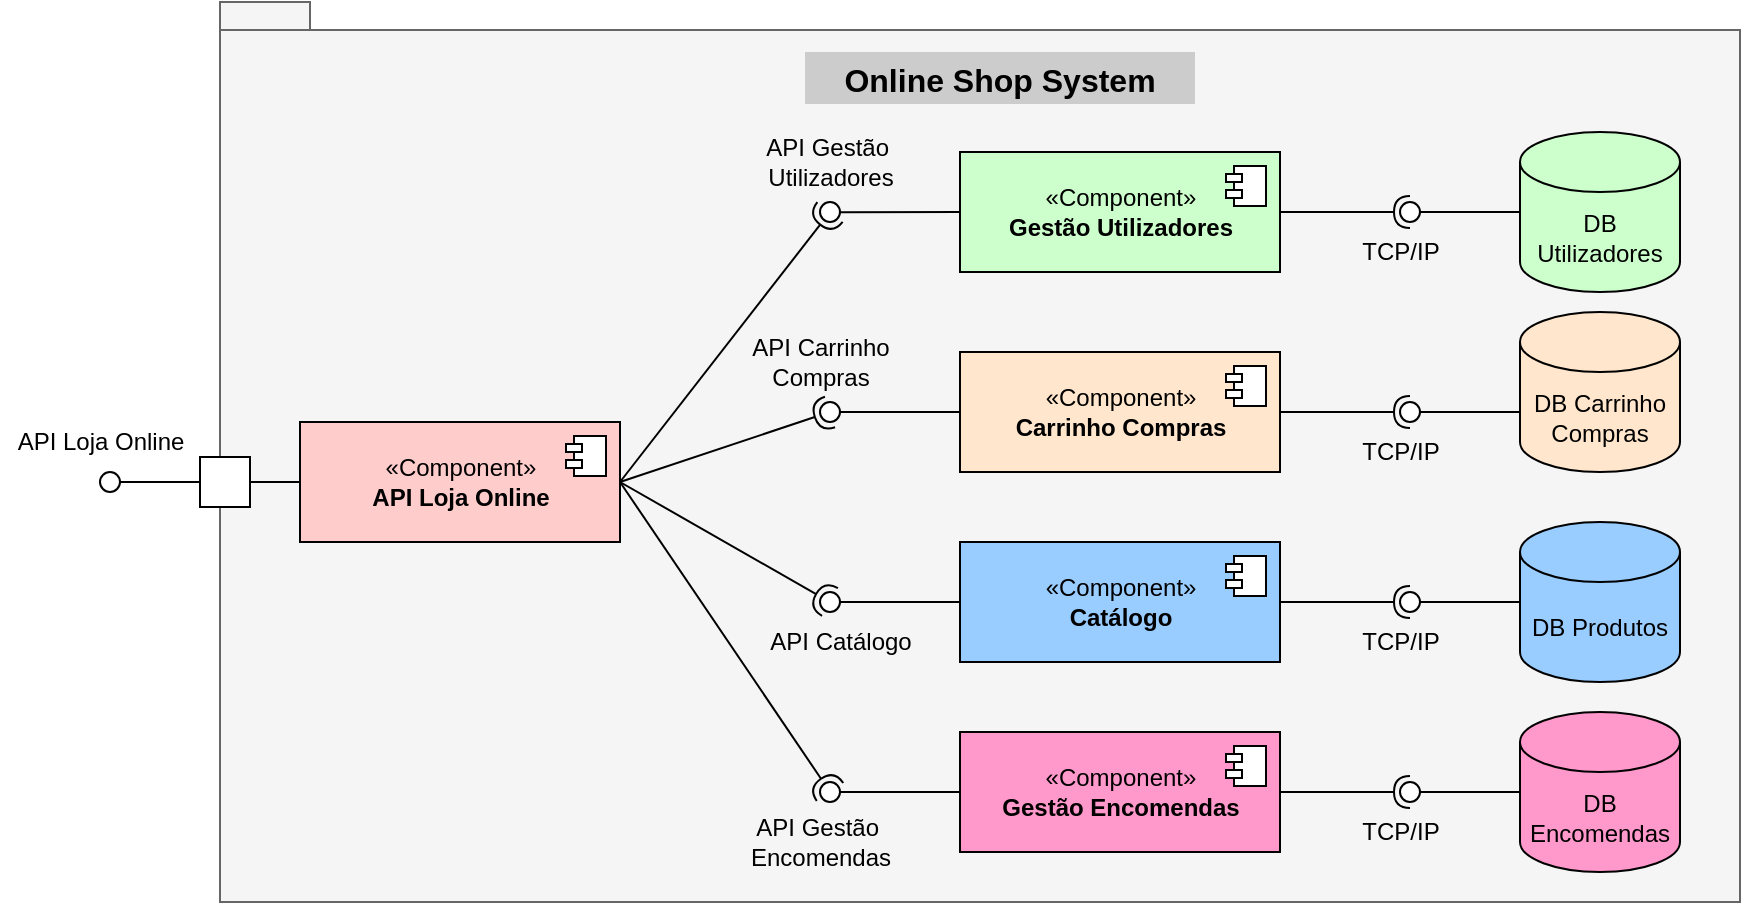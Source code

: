 <mxfile version="16.5.2" type="device"><diagram id="NK8gQ2borm9wLnWmx3ju" name="Page-1"><mxGraphModel dx="1422" dy="766" grid="1" gridSize="10" guides="1" tooltips="1" connect="1" arrows="1" fold="1" page="1" pageScale="1" pageWidth="850" pageHeight="1100" math="0" shadow="0"><root><mxCell id="0"/><mxCell id="1" parent="0"/><mxCell id="bsAKcB0JVjdoreWY7in--33" value="" style="shape=folder;fontStyle=1;spacingTop=10;tabWidth=40;tabHeight=14;tabPosition=left;html=1;fillColor=#f5f5f5;fontColor=#333333;strokeColor=#666666;" parent="1" vertex="1"><mxGeometry x="310" y="105" width="760" height="450" as="geometry"/></mxCell><mxCell id="bsAKcB0JVjdoreWY7in--1" value="«Component»&lt;br&gt;&lt;b&gt;API Loja Online&lt;/b&gt;" style="html=1;dropTarget=0;fillColor=#FFCCCC;" parent="1" vertex="1"><mxGeometry x="350" y="315" width="160" height="60" as="geometry"/></mxCell><mxCell id="bsAKcB0JVjdoreWY7in--2" value="" style="shape=module;jettyWidth=8;jettyHeight=4;" parent="bsAKcB0JVjdoreWY7in--1" vertex="1"><mxGeometry x="1" width="20" height="20" relative="1" as="geometry"><mxPoint x="-27" y="7" as="offset"/></mxGeometry></mxCell><mxCell id="bsAKcB0JVjdoreWY7in--3" value="«Component»&lt;br&gt;&lt;b&gt;Gestão Encomendas&lt;/b&gt;" style="html=1;dropTarget=0;fillColor=#FF99CC;" parent="1" vertex="1"><mxGeometry x="680" y="470" width="160" height="60" as="geometry"/></mxCell><mxCell id="bsAKcB0JVjdoreWY7in--4" value="" style="shape=module;jettyWidth=8;jettyHeight=4;" parent="bsAKcB0JVjdoreWY7in--3" vertex="1"><mxGeometry x="1" width="20" height="20" relative="1" as="geometry"><mxPoint x="-27" y="7" as="offset"/></mxGeometry></mxCell><mxCell id="bsAKcB0JVjdoreWY7in--5" value="«Component»&lt;br&gt;&lt;b&gt;Gestão Utilizadores&lt;/b&gt;" style="html=1;dropTarget=0;fillColor=#CCFFCC;" parent="1" vertex="1"><mxGeometry x="680" y="180" width="160" height="60" as="geometry"/></mxCell><mxCell id="bsAKcB0JVjdoreWY7in--6" value="" style="shape=module;jettyWidth=8;jettyHeight=4;" parent="bsAKcB0JVjdoreWY7in--5" vertex="1"><mxGeometry x="1" width="20" height="20" relative="1" as="geometry"><mxPoint x="-27" y="7" as="offset"/></mxGeometry></mxCell><mxCell id="bsAKcB0JVjdoreWY7in--7" value="«Component»&lt;br&gt;&lt;b&gt;Catálogo&lt;/b&gt;" style="html=1;dropTarget=0;fillColor=#99CCFF;" parent="1" vertex="1"><mxGeometry x="680" y="375" width="160" height="60" as="geometry"/></mxCell><mxCell id="bsAKcB0JVjdoreWY7in--8" value="" style="shape=module;jettyWidth=8;jettyHeight=4;" parent="bsAKcB0JVjdoreWY7in--7" vertex="1"><mxGeometry x="1" width="20" height="20" relative="1" as="geometry"><mxPoint x="-27" y="7" as="offset"/></mxGeometry></mxCell><mxCell id="bsAKcB0JVjdoreWY7in--9" value="«Component»&lt;br&gt;&lt;b&gt;Carrinho Compras&lt;/b&gt;" style="html=1;dropTarget=0;fillColor=#FFE6CC;" parent="1" vertex="1"><mxGeometry x="680" y="280" width="160" height="60" as="geometry"/></mxCell><mxCell id="bsAKcB0JVjdoreWY7in--10" value="" style="shape=module;jettyWidth=8;jettyHeight=4;" parent="bsAKcB0JVjdoreWY7in--9" vertex="1"><mxGeometry x="1" width="20" height="20" relative="1" as="geometry"><mxPoint x="-27" y="7" as="offset"/></mxGeometry></mxCell><mxCell id="bsAKcB0JVjdoreWY7in--11" value="DB Utilizadores" style="shape=cylinder3;whiteSpace=wrap;html=1;boundedLbl=1;backgroundOutline=1;size=15;fillColor=#CCFFCC;" parent="1" vertex="1"><mxGeometry x="960" y="170" width="80" height="80" as="geometry"/></mxCell><mxCell id="bsAKcB0JVjdoreWY7in--12" value="DB Carrinho Compras" style="shape=cylinder3;whiteSpace=wrap;html=1;boundedLbl=1;backgroundOutline=1;size=15;fillColor=#FFE6CC;" parent="1" vertex="1"><mxGeometry x="960" y="260" width="80" height="80" as="geometry"/></mxCell><mxCell id="bsAKcB0JVjdoreWY7in--13" value="DB Produtos" style="shape=cylinder3;whiteSpace=wrap;html=1;boundedLbl=1;backgroundOutline=1;size=15;fillColor=#99CCFF;" parent="1" vertex="1"><mxGeometry x="960" y="365" width="80" height="80" as="geometry"/></mxCell><mxCell id="bsAKcB0JVjdoreWY7in--14" value="DB Encomendas" style="shape=cylinder3;whiteSpace=wrap;html=1;boundedLbl=1;backgroundOutline=1;size=15;fillColor=#FF99CC;" parent="1" vertex="1"><mxGeometry x="960" y="460" width="80" height="80" as="geometry"/></mxCell><mxCell id="bsAKcB0JVjdoreWY7in--15" value="" style="rounded=0;orthogonalLoop=1;jettySize=auto;html=1;endArrow=none;endFill=0;sketch=0;targetPerimeterSpacing=0;exitX=0;exitY=0.5;exitDx=0;exitDy=0;startArrow=none;" parent="1" source="bsAKcB0JVjdoreWY7in--35" edge="1"><mxGeometry relative="1" as="geometry"><mxPoint x="440" y="395" as="sourcePoint"/><mxPoint x="620" y="210" as="targetPoint"/></mxGeometry></mxCell><mxCell id="bsAKcB0JVjdoreWY7in--16" value="" style="rounded=0;orthogonalLoop=1;jettySize=auto;html=1;endArrow=halfCircle;endFill=0;endSize=6;strokeWidth=1;sketch=0;exitX=1;exitY=0.5;exitDx=0;exitDy=0;" parent="1" source="bsAKcB0JVjdoreWY7in--1" edge="1"><mxGeometry relative="1" as="geometry"><mxPoint x="490" y="395" as="sourcePoint"/><mxPoint x="615" y="500" as="targetPoint"/></mxGeometry></mxCell><mxCell id="bsAKcB0JVjdoreWY7in--18" value="" style="rounded=0;orthogonalLoop=1;jettySize=auto;html=1;endArrow=none;endFill=0;sketch=0;sourcePerimeterSpacing=0;targetPerimeterSpacing=0;exitX=0;exitY=0.5;exitDx=0;exitDy=0;" parent="1" source="bsAKcB0JVjdoreWY7in--9" edge="1"><mxGeometry relative="1" as="geometry"><mxPoint x="690" y="175" as="sourcePoint"/><mxPoint x="620" y="310" as="targetPoint"/></mxGeometry></mxCell><mxCell id="bsAKcB0JVjdoreWY7in--19" value="" style="rounded=0;orthogonalLoop=1;jettySize=auto;html=1;endArrow=none;endFill=0;sketch=0;sourcePerimeterSpacing=0;targetPerimeterSpacing=0;exitX=0;exitY=0.5;exitDx=0;exitDy=0;" parent="1" source="bsAKcB0JVjdoreWY7in--7" edge="1"><mxGeometry relative="1" as="geometry"><mxPoint x="700" y="185" as="sourcePoint"/><mxPoint x="620" y="405" as="targetPoint"/></mxGeometry></mxCell><mxCell id="bsAKcB0JVjdoreWY7in--20" value="" style="rounded=0;orthogonalLoop=1;jettySize=auto;html=1;endArrow=none;endFill=0;sketch=0;sourcePerimeterSpacing=0;targetPerimeterSpacing=0;exitX=0;exitY=0.5;exitDx=0;exitDy=0;" parent="1" source="bsAKcB0JVjdoreWY7in--3" edge="1"><mxGeometry relative="1" as="geometry"><mxPoint x="710" y="195" as="sourcePoint"/><mxPoint x="620" y="500" as="targetPoint"/></mxGeometry></mxCell><mxCell id="bsAKcB0JVjdoreWY7in--21" value="" style="rounded=0;orthogonalLoop=1;jettySize=auto;html=1;endArrow=none;endFill=0;sketch=0;sourcePerimeterSpacing=0;targetPerimeterSpacing=0;exitX=0;exitY=0.5;exitDx=0;exitDy=0;exitPerimeter=0;" parent="1" source="bsAKcB0JVjdoreWY7in--11" target="bsAKcB0JVjdoreWY7in--23" edge="1"><mxGeometry relative="1" as="geometry"><mxPoint x="400" y="440" as="sourcePoint"/></mxGeometry></mxCell><mxCell id="bsAKcB0JVjdoreWY7in--22" value="" style="rounded=0;orthogonalLoop=1;jettySize=auto;html=1;endArrow=halfCircle;endFill=0;entryX=0.5;entryY=0.5;endSize=6;strokeWidth=1;sketch=0;exitX=1;exitY=0.5;exitDx=0;exitDy=0;" parent="1" source="bsAKcB0JVjdoreWY7in--5" target="bsAKcB0JVjdoreWY7in--23" edge="1"><mxGeometry relative="1" as="geometry"><mxPoint x="440" y="440" as="sourcePoint"/></mxGeometry></mxCell><mxCell id="bsAKcB0JVjdoreWY7in--23" value="" style="ellipse;whiteSpace=wrap;html=1;align=center;aspect=fixed;resizable=0;points=[];outlineConnect=0;sketch=0;" parent="1" vertex="1"><mxGeometry x="900" y="205" width="10" height="10" as="geometry"/></mxCell><mxCell id="bsAKcB0JVjdoreWY7in--24" value="" style="rounded=0;orthogonalLoop=1;jettySize=auto;html=1;endArrow=none;endFill=0;sketch=0;sourcePerimeterSpacing=0;targetPerimeterSpacing=0;exitX=0;exitY=0.5;exitDx=0;exitDy=0;exitPerimeter=0;" parent="1" target="bsAKcB0JVjdoreWY7in--26" edge="1"><mxGeometry relative="1" as="geometry"><mxPoint x="960" y="310" as="sourcePoint"/></mxGeometry></mxCell><mxCell id="bsAKcB0JVjdoreWY7in--25" value="" style="rounded=0;orthogonalLoop=1;jettySize=auto;html=1;endArrow=halfCircle;endFill=0;entryX=0.5;entryY=0.5;endSize=6;strokeWidth=1;sketch=0;exitX=1;exitY=0.5;exitDx=0;exitDy=0;" parent="1" source="bsAKcB0JVjdoreWY7in--9" target="bsAKcB0JVjdoreWY7in--26" edge="1"><mxGeometry relative="1" as="geometry"><mxPoint x="830" y="200" as="sourcePoint"/></mxGeometry></mxCell><mxCell id="bsAKcB0JVjdoreWY7in--26" value="" style="ellipse;whiteSpace=wrap;html=1;align=center;aspect=fixed;resizable=0;points=[];outlineConnect=0;sketch=0;" parent="1" vertex="1"><mxGeometry x="900" y="305" width="10" height="10" as="geometry"/></mxCell><mxCell id="bsAKcB0JVjdoreWY7in--27" value="" style="rounded=0;orthogonalLoop=1;jettySize=auto;html=1;endArrow=none;endFill=0;sketch=0;sourcePerimeterSpacing=0;targetPerimeterSpacing=0;exitX=0;exitY=0.5;exitDx=0;exitDy=0;exitPerimeter=0;" parent="1" source="bsAKcB0JVjdoreWY7in--13" target="bsAKcB0JVjdoreWY7in--29" edge="1"><mxGeometry relative="1" as="geometry"><mxPoint x="990" y="185" as="sourcePoint"/></mxGeometry></mxCell><mxCell id="bsAKcB0JVjdoreWY7in--28" value="" style="rounded=0;orthogonalLoop=1;jettySize=auto;html=1;endArrow=halfCircle;endFill=0;entryX=0.5;entryY=0.5;endSize=6;strokeWidth=1;sketch=0;exitX=1;exitY=0.5;exitDx=0;exitDy=0;" parent="1" source="bsAKcB0JVjdoreWY7in--7" target="bsAKcB0JVjdoreWY7in--29" edge="1"><mxGeometry relative="1" as="geometry"><mxPoint x="840" y="185" as="sourcePoint"/></mxGeometry></mxCell><mxCell id="bsAKcB0JVjdoreWY7in--29" value="" style="ellipse;whiteSpace=wrap;html=1;align=center;aspect=fixed;resizable=0;points=[];outlineConnect=0;sketch=0;" parent="1" vertex="1"><mxGeometry x="900" y="400" width="10" height="10" as="geometry"/></mxCell><mxCell id="bsAKcB0JVjdoreWY7in--30" value="" style="rounded=0;orthogonalLoop=1;jettySize=auto;html=1;endArrow=none;endFill=0;sketch=0;sourcePerimeterSpacing=0;targetPerimeterSpacing=0;exitX=0;exitY=0.5;exitDx=0;exitDy=0;exitPerimeter=0;" parent="1" source="bsAKcB0JVjdoreWY7in--14" target="bsAKcB0JVjdoreWY7in--32" edge="1"><mxGeometry relative="1" as="geometry"><mxPoint x="1000" y="170" as="sourcePoint"/></mxGeometry></mxCell><mxCell id="bsAKcB0JVjdoreWY7in--31" value="" style="rounded=0;orthogonalLoop=1;jettySize=auto;html=1;endArrow=halfCircle;endFill=0;entryX=0.5;entryY=0.5;endSize=6;strokeWidth=1;sketch=0;exitX=1;exitY=0.5;exitDx=0;exitDy=0;" parent="1" source="bsAKcB0JVjdoreWY7in--3" target="bsAKcB0JVjdoreWY7in--32" edge="1"><mxGeometry relative="1" as="geometry"><mxPoint x="850" y="170" as="sourcePoint"/></mxGeometry></mxCell><mxCell id="bsAKcB0JVjdoreWY7in--32" value="" style="ellipse;whiteSpace=wrap;html=1;align=center;aspect=fixed;resizable=0;points=[];outlineConnect=0;sketch=0;" parent="1" vertex="1"><mxGeometry x="900" y="495" width="10" height="10" as="geometry"/></mxCell><mxCell id="bsAKcB0JVjdoreWY7in--34" value="Online Shop System" style="text;align=center;fontStyle=1;verticalAlign=middle;spacingLeft=3;spacingRight=3;strokeColor=none;rotatable=0;points=[[0,0.5],[1,0.5]];portConstraint=eastwest;fillColor=#CCCCCC;fontSize=16;" parent="1" vertex="1"><mxGeometry x="602.5" y="130" width="195" height="26" as="geometry"/></mxCell><mxCell id="bsAKcB0JVjdoreWY7in--35" value="" style="ellipse;whiteSpace=wrap;html=1;align=center;aspect=fixed;resizable=0;points=[];outlineConnect=0;sketch=0;" parent="1" vertex="1"><mxGeometry x="610" y="205" width="10" height="10" as="geometry"/></mxCell><mxCell id="bsAKcB0JVjdoreWY7in--36" value="" style="rounded=0;orthogonalLoop=1;jettySize=auto;html=1;endArrow=none;endFill=0;sketch=0;sourcePerimeterSpacing=0;exitX=0;exitY=0.5;exitDx=0;exitDy=0;" parent="1" source="bsAKcB0JVjdoreWY7in--5" target="bsAKcB0JVjdoreWY7in--35" edge="1"><mxGeometry relative="1" as="geometry"><mxPoint x="680" y="210" as="sourcePoint"/><mxPoint x="620" y="210" as="targetPoint"/></mxGeometry></mxCell><mxCell id="bsAKcB0JVjdoreWY7in--37" value="" style="ellipse;whiteSpace=wrap;html=1;align=center;aspect=fixed;resizable=0;points=[];outlineConnect=0;sketch=0;" parent="1" vertex="1"><mxGeometry x="610" y="305" width="10" height="10" as="geometry"/></mxCell><mxCell id="bsAKcB0JVjdoreWY7in--39" value="" style="ellipse;whiteSpace=wrap;html=1;align=center;aspect=fixed;resizable=0;points=[];outlineConnect=0;sketch=0;" parent="1" vertex="1"><mxGeometry x="610" y="400" width="10" height="10" as="geometry"/></mxCell><mxCell id="bsAKcB0JVjdoreWY7in--40" value="" style="ellipse;whiteSpace=wrap;html=1;align=center;aspect=fixed;resizable=0;points=[];outlineConnect=0;sketch=0;" parent="1" vertex="1"><mxGeometry x="610" y="495" width="10" height="10" as="geometry"/></mxCell><mxCell id="bsAKcB0JVjdoreWY7in--41" value="" style="rounded=0;orthogonalLoop=1;jettySize=auto;html=1;endArrow=halfCircle;endFill=0;endSize=6;strokeWidth=1;sketch=0;exitX=1;exitY=0.5;exitDx=0;exitDy=0;" parent="1" source="bsAKcB0JVjdoreWY7in--1" edge="1"><mxGeometry relative="1" as="geometry"><mxPoint x="520" y="355" as="sourcePoint"/><mxPoint x="615" y="405" as="targetPoint"/></mxGeometry></mxCell><mxCell id="bsAKcB0JVjdoreWY7in--42" value="" style="rounded=0;orthogonalLoop=1;jettySize=auto;html=1;endArrow=halfCircle;endFill=0;endSize=6;strokeWidth=1;sketch=0;exitX=1;exitY=0.5;exitDx=0;exitDy=0;" parent="1" source="bsAKcB0JVjdoreWY7in--1" edge="1"><mxGeometry relative="1" as="geometry"><mxPoint x="530" y="365" as="sourcePoint"/><mxPoint x="615" y="310" as="targetPoint"/></mxGeometry></mxCell><mxCell id="bsAKcB0JVjdoreWY7in--43" value="" style="rounded=0;orthogonalLoop=1;jettySize=auto;html=1;endArrow=halfCircle;endFill=0;endSize=6;strokeWidth=1;sketch=0;exitX=1;exitY=0.5;exitDx=0;exitDy=0;" parent="1" source="bsAKcB0JVjdoreWY7in--1" edge="1"><mxGeometry relative="1" as="geometry"><mxPoint x="540" y="375" as="sourcePoint"/><mxPoint x="615" y="210" as="targetPoint"/></mxGeometry></mxCell><mxCell id="bsAKcB0JVjdoreWY7in--45" value="API Gestão&amp;nbsp;&lt;br&gt;Utilizadores" style="text;html=1;align=center;verticalAlign=middle;resizable=0;points=[];autosize=1;strokeColor=none;fillColor=none;fontSize=12;" parent="1" vertex="1"><mxGeometry x="575" y="170" width="80" height="30" as="geometry"/></mxCell><mxCell id="bsAKcB0JVjdoreWY7in--46" value="API Carrinho&lt;br&gt;Compras" style="text;html=1;align=center;verticalAlign=middle;resizable=0;points=[];autosize=1;strokeColor=none;fillColor=none;fontSize=12;" parent="1" vertex="1"><mxGeometry x="570" y="270" width="80" height="30" as="geometry"/></mxCell><mxCell id="bsAKcB0JVjdoreWY7in--47" value="API Catálogo" style="text;html=1;align=center;verticalAlign=middle;resizable=0;points=[];autosize=1;strokeColor=none;fillColor=none;fontSize=12;" parent="1" vertex="1"><mxGeometry x="575" y="415" width="90" height="20" as="geometry"/></mxCell><mxCell id="bsAKcB0JVjdoreWY7in--48" value="API Gestão&amp;nbsp;&lt;br&gt;Encomendas" style="text;html=1;align=center;verticalAlign=middle;resizable=0;points=[];autosize=1;strokeColor=none;fillColor=none;fontSize=12;" parent="1" vertex="1"><mxGeometry x="565" y="510" width="90" height="30" as="geometry"/></mxCell><mxCell id="bsAKcB0JVjdoreWY7in--49" value="TCP/IP" style="text;html=1;align=center;verticalAlign=middle;resizable=0;points=[];autosize=1;strokeColor=none;fillColor=none;fontSize=12;" parent="1" vertex="1"><mxGeometry x="875" y="220" width="50" height="20" as="geometry"/></mxCell><mxCell id="bsAKcB0JVjdoreWY7in--50" value="TCP/IP" style="text;html=1;align=center;verticalAlign=middle;resizable=0;points=[];autosize=1;strokeColor=none;fillColor=none;fontSize=12;" parent="1" vertex="1"><mxGeometry x="875" y="320" width="50" height="20" as="geometry"/></mxCell><mxCell id="bsAKcB0JVjdoreWY7in--53" value="TCP/IP" style="text;html=1;align=center;verticalAlign=middle;resizable=0;points=[];autosize=1;strokeColor=none;fillColor=none;fontSize=12;" parent="1" vertex="1"><mxGeometry x="875" y="415" width="50" height="20" as="geometry"/></mxCell><mxCell id="bsAKcB0JVjdoreWY7in--55" value="TCP/IP" style="text;html=1;align=center;verticalAlign=middle;resizable=0;points=[];autosize=1;strokeColor=none;fillColor=none;fontSize=12;" parent="1" vertex="1"><mxGeometry x="875" y="510" width="50" height="20" as="geometry"/></mxCell><mxCell id="KUY3E85duVjGB2vsCLQJ-1" value="" style="rounded=0;orthogonalLoop=1;jettySize=auto;html=1;endArrow=none;endFill=0;sketch=0;targetPerimeterSpacing=0;exitX=0;exitY=0.5;exitDx=0;exitDy=0;startArrow=none;" edge="1" target="KUY3E85duVjGB2vsCLQJ-3" parent="1" source="KUY3E85duVjGB2vsCLQJ-5"><mxGeometry relative="1" as="geometry"><mxPoint x="220" y="420" as="sourcePoint"/></mxGeometry></mxCell><mxCell id="KUY3E85duVjGB2vsCLQJ-3" value="" style="ellipse;whiteSpace=wrap;html=1;align=center;aspect=fixed;resizable=0;points=[];outlineConnect=0;sketch=0;" vertex="1" parent="1"><mxGeometry x="250" y="340" width="10" height="10" as="geometry"/></mxCell><mxCell id="KUY3E85duVjGB2vsCLQJ-4" value="API Loja Online" style="text;html=1;align=center;verticalAlign=middle;resizable=0;points=[];autosize=1;strokeColor=none;fillColor=none;fontSize=12;" vertex="1" parent="1"><mxGeometry x="200" y="315" width="100" height="20" as="geometry"/></mxCell><mxCell id="KUY3E85duVjGB2vsCLQJ-5" value="" style="rounded=0;whiteSpace=wrap;html=1;" vertex="1" parent="1"><mxGeometry x="300" y="332.5" width="25" height="25" as="geometry"/></mxCell><mxCell id="KUY3E85duVjGB2vsCLQJ-9" value="" style="rounded=0;orthogonalLoop=1;jettySize=auto;html=1;endArrow=none;endFill=0;sketch=0;sourcePerimeterSpacing=0;exitX=0;exitY=0.5;exitDx=0;exitDy=0;" edge="1" parent="1" source="bsAKcB0JVjdoreWY7in--1" target="KUY3E85duVjGB2vsCLQJ-5"><mxGeometry relative="1" as="geometry"><mxPoint x="350" y="345" as="sourcePoint"/><mxPoint x="230" y="345" as="targetPoint"/></mxGeometry></mxCell></root></mxGraphModel></diagram></mxfile>